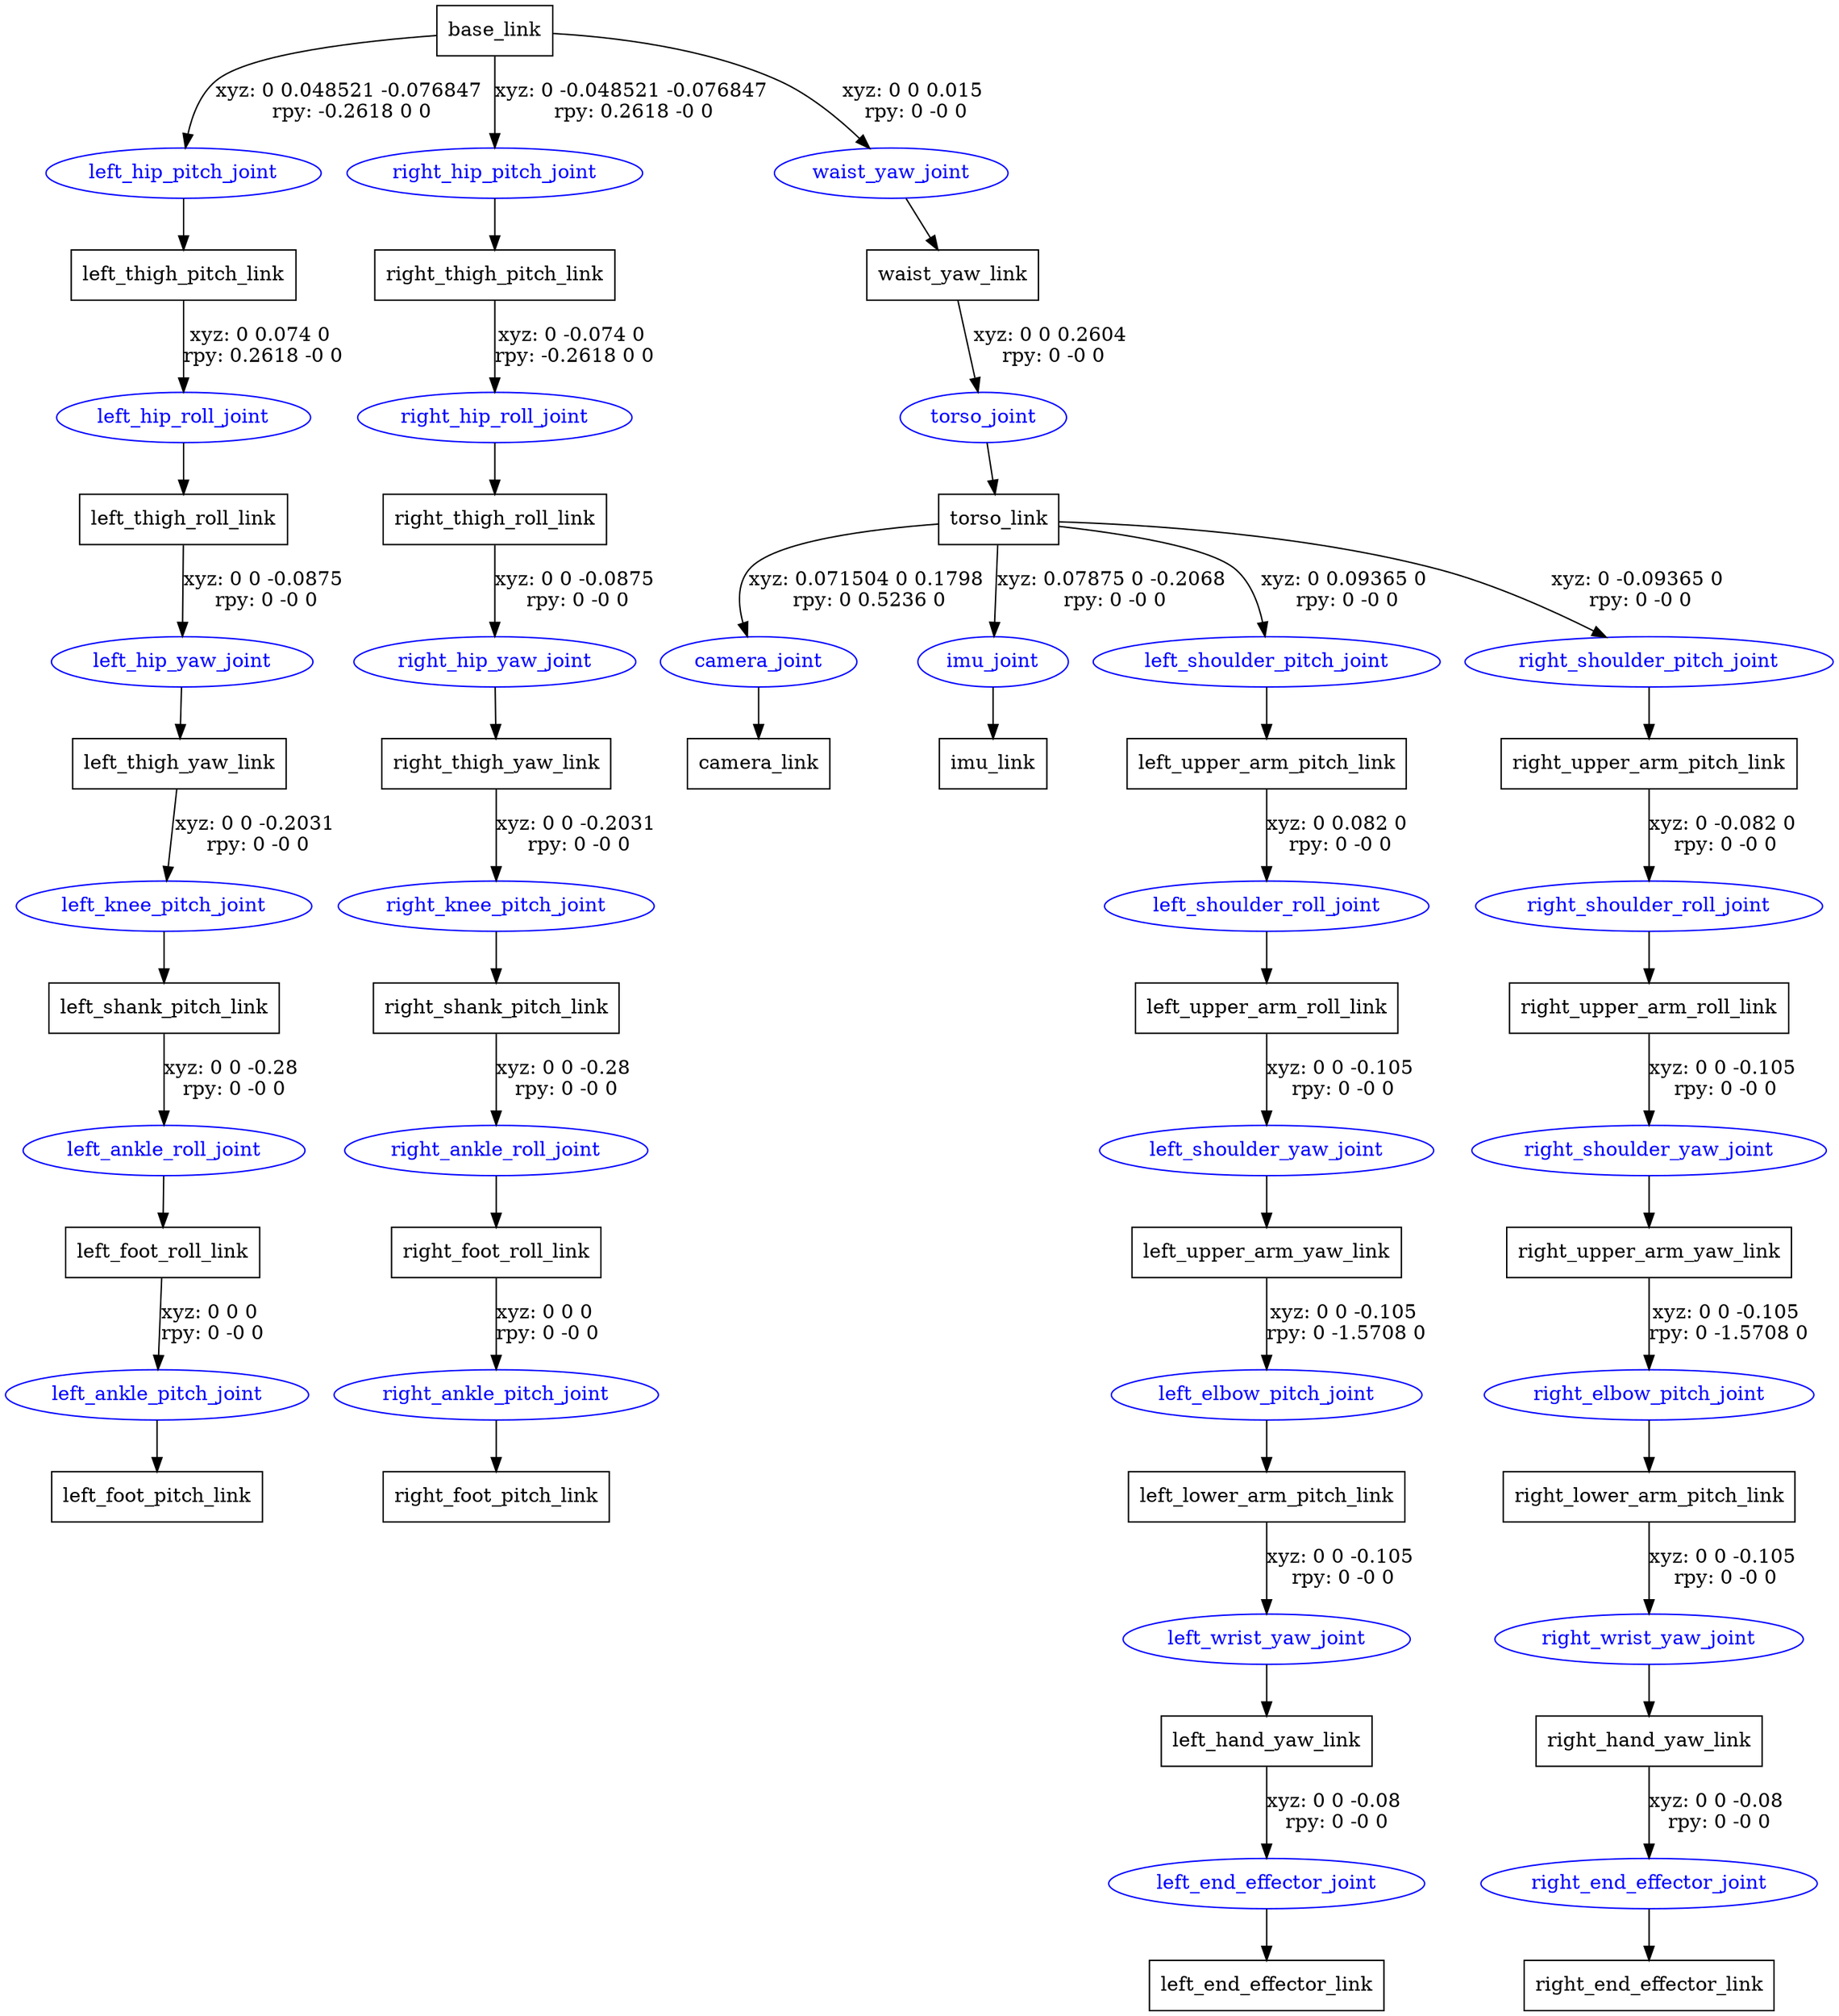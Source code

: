 digraph G {
node [shape=box];
"base_link" [label="base_link"];
"left_thigh_pitch_link" [label="left_thigh_pitch_link"];
"left_thigh_roll_link" [label="left_thigh_roll_link"];
"left_thigh_yaw_link" [label="left_thigh_yaw_link"];
"left_shank_pitch_link" [label="left_shank_pitch_link"];
"left_foot_roll_link" [label="left_foot_roll_link"];
"left_foot_pitch_link" [label="left_foot_pitch_link"];
"right_thigh_pitch_link" [label="right_thigh_pitch_link"];
"right_thigh_roll_link" [label="right_thigh_roll_link"];
"right_thigh_yaw_link" [label="right_thigh_yaw_link"];
"right_shank_pitch_link" [label="right_shank_pitch_link"];
"right_foot_roll_link" [label="right_foot_roll_link"];
"right_foot_pitch_link" [label="right_foot_pitch_link"];
"waist_yaw_link" [label="waist_yaw_link"];
"torso_link" [label="torso_link"];
"camera_link" [label="camera_link"];
"imu_link" [label="imu_link"];
"left_upper_arm_pitch_link" [label="left_upper_arm_pitch_link"];
"left_upper_arm_roll_link" [label="left_upper_arm_roll_link"];
"left_upper_arm_yaw_link" [label="left_upper_arm_yaw_link"];
"left_lower_arm_pitch_link" [label="left_lower_arm_pitch_link"];
"left_hand_yaw_link" [label="left_hand_yaw_link"];
"left_end_effector_link" [label="left_end_effector_link"];
"right_upper_arm_pitch_link" [label="right_upper_arm_pitch_link"];
"right_upper_arm_roll_link" [label="right_upper_arm_roll_link"];
"right_upper_arm_yaw_link" [label="right_upper_arm_yaw_link"];
"right_lower_arm_pitch_link" [label="right_lower_arm_pitch_link"];
"right_hand_yaw_link" [label="right_hand_yaw_link"];
"right_end_effector_link" [label="right_end_effector_link"];
node [shape=ellipse, color=blue, fontcolor=blue];
"base_link" -> "left_hip_pitch_joint" [label="xyz: 0 0.048521 -0.076847 \nrpy: -0.2618 0 0"]
"left_hip_pitch_joint" -> "left_thigh_pitch_link"
"left_thigh_pitch_link" -> "left_hip_roll_joint" [label="xyz: 0 0.074 0 \nrpy: 0.2618 -0 0"]
"left_hip_roll_joint" -> "left_thigh_roll_link"
"left_thigh_roll_link" -> "left_hip_yaw_joint" [label="xyz: 0 0 -0.0875 \nrpy: 0 -0 0"]
"left_hip_yaw_joint" -> "left_thigh_yaw_link"
"left_thigh_yaw_link" -> "left_knee_pitch_joint" [label="xyz: 0 0 -0.2031 \nrpy: 0 -0 0"]
"left_knee_pitch_joint" -> "left_shank_pitch_link"
"left_shank_pitch_link" -> "left_ankle_roll_joint" [label="xyz: 0 0 -0.28 \nrpy: 0 -0 0"]
"left_ankle_roll_joint" -> "left_foot_roll_link"
"left_foot_roll_link" -> "left_ankle_pitch_joint" [label="xyz: 0 0 0 \nrpy: 0 -0 0"]
"left_ankle_pitch_joint" -> "left_foot_pitch_link"
"base_link" -> "right_hip_pitch_joint" [label="xyz: 0 -0.048521 -0.076847 \nrpy: 0.2618 -0 0"]
"right_hip_pitch_joint" -> "right_thigh_pitch_link"
"right_thigh_pitch_link" -> "right_hip_roll_joint" [label="xyz: 0 -0.074 0 \nrpy: -0.2618 0 0"]
"right_hip_roll_joint" -> "right_thigh_roll_link"
"right_thigh_roll_link" -> "right_hip_yaw_joint" [label="xyz: 0 0 -0.0875 \nrpy: 0 -0 0"]
"right_hip_yaw_joint" -> "right_thigh_yaw_link"
"right_thigh_yaw_link" -> "right_knee_pitch_joint" [label="xyz: 0 0 -0.2031 \nrpy: 0 -0 0"]
"right_knee_pitch_joint" -> "right_shank_pitch_link"
"right_shank_pitch_link" -> "right_ankle_roll_joint" [label="xyz: 0 0 -0.28 \nrpy: 0 -0 0"]
"right_ankle_roll_joint" -> "right_foot_roll_link"
"right_foot_roll_link" -> "right_ankle_pitch_joint" [label="xyz: 0 0 0 \nrpy: 0 -0 0"]
"right_ankle_pitch_joint" -> "right_foot_pitch_link"
"base_link" -> "waist_yaw_joint" [label="xyz: 0 0 0.015 \nrpy: 0 -0 0"]
"waist_yaw_joint" -> "waist_yaw_link"
"waist_yaw_link" -> "torso_joint" [label="xyz: 0 0 0.2604 \nrpy: 0 -0 0"]
"torso_joint" -> "torso_link"
"torso_link" -> "camera_joint" [label="xyz: 0.071504 0 0.1798 \nrpy: 0 0.5236 0"]
"camera_joint" -> "camera_link"
"torso_link" -> "imu_joint" [label="xyz: 0.07875 0 -0.2068 \nrpy: 0 -0 0"]
"imu_joint" -> "imu_link"
"torso_link" -> "left_shoulder_pitch_joint" [label="xyz: 0 0.09365 0 \nrpy: 0 -0 0"]
"left_shoulder_pitch_joint" -> "left_upper_arm_pitch_link"
"left_upper_arm_pitch_link" -> "left_shoulder_roll_joint" [label="xyz: 0 0.082 0 \nrpy: 0 -0 0"]
"left_shoulder_roll_joint" -> "left_upper_arm_roll_link"
"left_upper_arm_roll_link" -> "left_shoulder_yaw_joint" [label="xyz: 0 0 -0.105 \nrpy: 0 -0 0"]
"left_shoulder_yaw_joint" -> "left_upper_arm_yaw_link"
"left_upper_arm_yaw_link" -> "left_elbow_pitch_joint" [label="xyz: 0 0 -0.105 \nrpy: 0 -1.5708 0"]
"left_elbow_pitch_joint" -> "left_lower_arm_pitch_link"
"left_lower_arm_pitch_link" -> "left_wrist_yaw_joint" [label="xyz: 0 0 -0.105 \nrpy: 0 -0 0"]
"left_wrist_yaw_joint" -> "left_hand_yaw_link"
"left_hand_yaw_link" -> "left_end_effector_joint" [label="xyz: 0 0 -0.08 \nrpy: 0 -0 0"]
"left_end_effector_joint" -> "left_end_effector_link"
"torso_link" -> "right_shoulder_pitch_joint" [label="xyz: 0 -0.09365 0 \nrpy: 0 -0 0"]
"right_shoulder_pitch_joint" -> "right_upper_arm_pitch_link"
"right_upper_arm_pitch_link" -> "right_shoulder_roll_joint" [label="xyz: 0 -0.082 0 \nrpy: 0 -0 0"]
"right_shoulder_roll_joint" -> "right_upper_arm_roll_link"
"right_upper_arm_roll_link" -> "right_shoulder_yaw_joint" [label="xyz: 0 0 -0.105 \nrpy: 0 -0 0"]
"right_shoulder_yaw_joint" -> "right_upper_arm_yaw_link"
"right_upper_arm_yaw_link" -> "right_elbow_pitch_joint" [label="xyz: 0 0 -0.105 \nrpy: 0 -1.5708 0"]
"right_elbow_pitch_joint" -> "right_lower_arm_pitch_link"
"right_lower_arm_pitch_link" -> "right_wrist_yaw_joint" [label="xyz: 0 0 -0.105 \nrpy: 0 -0 0"]
"right_wrist_yaw_joint" -> "right_hand_yaw_link"
"right_hand_yaw_link" -> "right_end_effector_joint" [label="xyz: 0 0 -0.08 \nrpy: 0 -0 0"]
"right_end_effector_joint" -> "right_end_effector_link"
}
